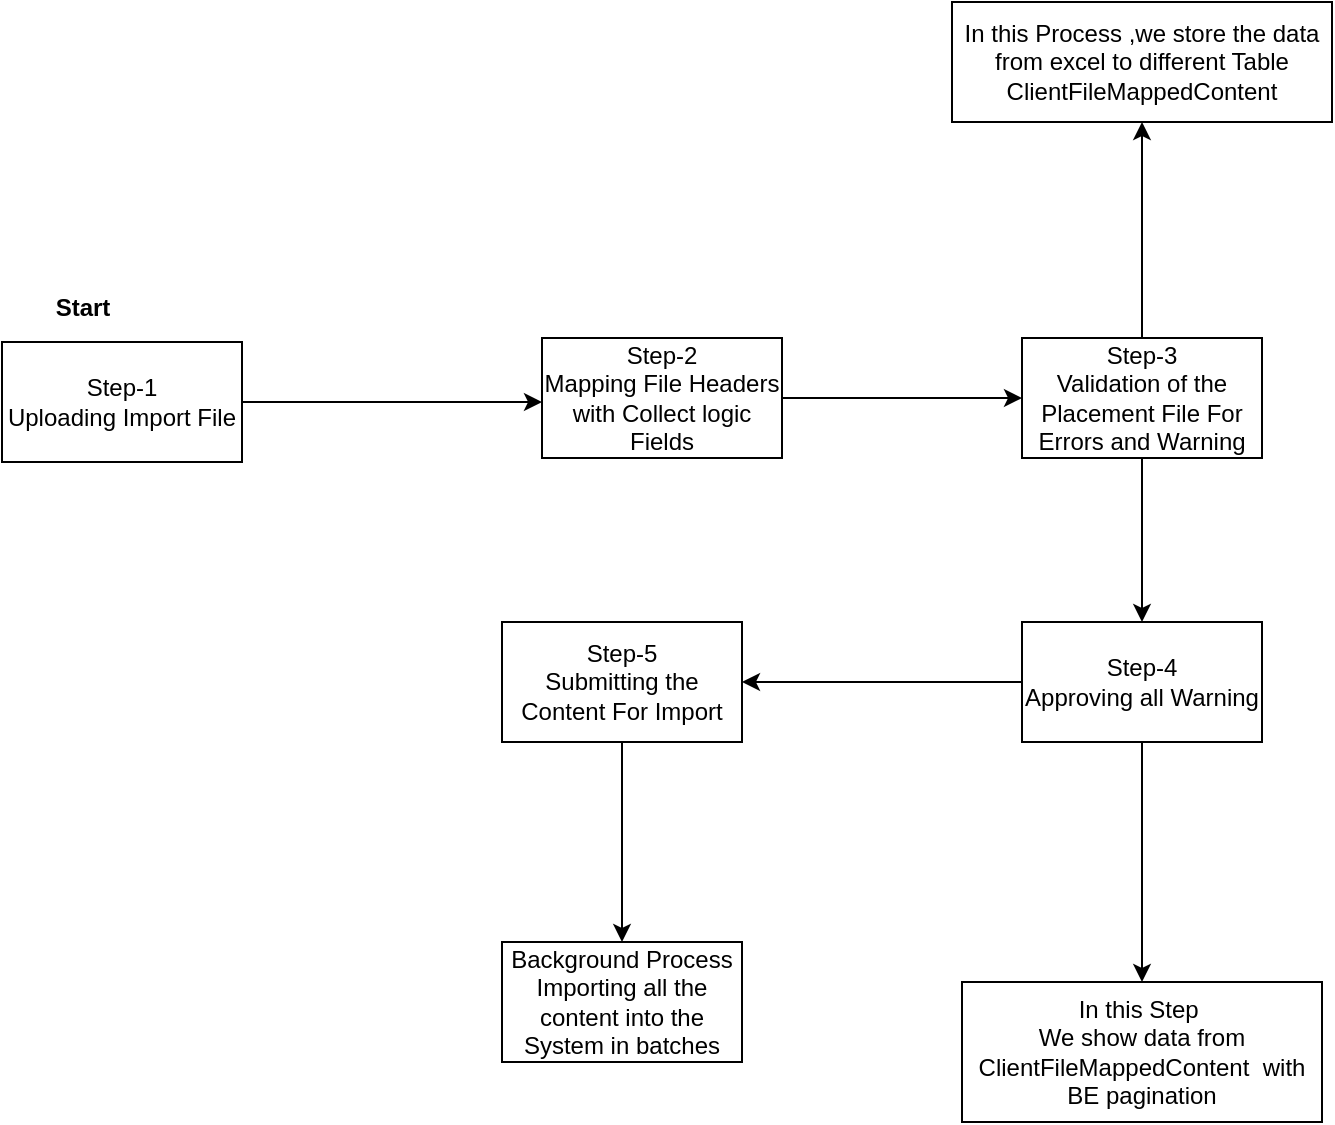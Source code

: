 <mxfile version="26.2.14">
  <diagram name="Page-1" id="5StHpTRNyNXmKJflKF1T">
    <mxGraphModel dx="1034" dy="1670" grid="1" gridSize="10" guides="1" tooltips="1" connect="1" arrows="1" fold="1" page="1" pageScale="1" pageWidth="850" pageHeight="1100" math="0" shadow="0">
      <root>
        <mxCell id="0" />
        <mxCell id="1" parent="0" />
        <mxCell id="0plf4ZZ4CJps2T18fdN4-3" style="edgeStyle=orthogonalEdgeStyle;rounded=0;orthogonalLoop=1;jettySize=auto;html=1;exitX=1;exitY=0.5;exitDx=0;exitDy=0;" edge="1" parent="1" source="0plf4ZZ4CJps2T18fdN4-1">
          <mxGeometry relative="1" as="geometry">
            <mxPoint x="360" y="140" as="targetPoint" />
          </mxGeometry>
        </mxCell>
        <mxCell id="0plf4ZZ4CJps2T18fdN4-1" value="Step-1 &lt;br&gt;Uploading Import File" style="rounded=0;whiteSpace=wrap;html=1;" vertex="1" parent="1">
          <mxGeometry x="90" y="110" width="120" height="60" as="geometry" />
        </mxCell>
        <mxCell id="0plf4ZZ4CJps2T18fdN4-2" value="&lt;b&gt;Start&lt;/b&gt;" style="text;html=1;align=center;verticalAlign=middle;resizable=0;points=[];autosize=1;strokeColor=none;fillColor=none;" vertex="1" parent="1">
          <mxGeometry x="105" y="78" width="50" height="30" as="geometry" />
        </mxCell>
        <mxCell id="0plf4ZZ4CJps2T18fdN4-5" style="edgeStyle=orthogonalEdgeStyle;rounded=0;orthogonalLoop=1;jettySize=auto;html=1;exitX=1;exitY=0.5;exitDx=0;exitDy=0;" edge="1" parent="1" source="0plf4ZZ4CJps2T18fdN4-4" target="0plf4ZZ4CJps2T18fdN4-6">
          <mxGeometry relative="1" as="geometry">
            <mxPoint x="590" y="138" as="targetPoint" />
          </mxGeometry>
        </mxCell>
        <mxCell id="0plf4ZZ4CJps2T18fdN4-4" value="Step-2&lt;br&gt;Mapping File Headers with Collect logic Fields" style="rounded=0;whiteSpace=wrap;html=1;" vertex="1" parent="1">
          <mxGeometry x="360" y="108" width="120" height="60" as="geometry" />
        </mxCell>
        <mxCell id="0plf4ZZ4CJps2T18fdN4-7" style="edgeStyle=orthogonalEdgeStyle;rounded=0;orthogonalLoop=1;jettySize=auto;html=1;exitX=0.5;exitY=1;exitDx=0;exitDy=0;" edge="1" parent="1" source="0plf4ZZ4CJps2T18fdN4-6">
          <mxGeometry relative="1" as="geometry">
            <mxPoint x="660" y="250" as="targetPoint" />
          </mxGeometry>
        </mxCell>
        <mxCell id="0plf4ZZ4CJps2T18fdN4-20" style="edgeStyle=orthogonalEdgeStyle;rounded=0;orthogonalLoop=1;jettySize=auto;html=1;exitX=0.5;exitY=0;exitDx=0;exitDy=0;" edge="1" parent="1" source="0plf4ZZ4CJps2T18fdN4-6" target="0plf4ZZ4CJps2T18fdN4-21">
          <mxGeometry relative="1" as="geometry">
            <mxPoint x="660" y="60" as="targetPoint" />
          </mxGeometry>
        </mxCell>
        <mxCell id="0plf4ZZ4CJps2T18fdN4-6" value="Step-3&lt;br&gt;Validation of the Placement File For Errors and Warning" style="rounded=0;whiteSpace=wrap;html=1;" vertex="1" parent="1">
          <mxGeometry x="600" y="108" width="120" height="60" as="geometry" />
        </mxCell>
        <mxCell id="0plf4ZZ4CJps2T18fdN4-9" style="edgeStyle=orthogonalEdgeStyle;rounded=0;orthogonalLoop=1;jettySize=auto;html=1;exitX=0;exitY=0.5;exitDx=0;exitDy=0;" edge="1" parent="1" source="0plf4ZZ4CJps2T18fdN4-8" target="0plf4ZZ4CJps2T18fdN4-10">
          <mxGeometry relative="1" as="geometry">
            <mxPoint x="440" y="280" as="targetPoint" />
          </mxGeometry>
        </mxCell>
        <mxCell id="0plf4ZZ4CJps2T18fdN4-23" style="edgeStyle=orthogonalEdgeStyle;rounded=0;orthogonalLoop=1;jettySize=auto;html=1;exitX=0.5;exitY=1;exitDx=0;exitDy=0;" edge="1" parent="1" source="0plf4ZZ4CJps2T18fdN4-8" target="0plf4ZZ4CJps2T18fdN4-24">
          <mxGeometry relative="1" as="geometry">
            <mxPoint x="660" y="400" as="targetPoint" />
          </mxGeometry>
        </mxCell>
        <mxCell id="0plf4ZZ4CJps2T18fdN4-8" value="Step-4&lt;br&gt;Approving all Warning" style="rounded=0;whiteSpace=wrap;html=1;" vertex="1" parent="1">
          <mxGeometry x="600" y="250" width="120" height="60" as="geometry" />
        </mxCell>
        <mxCell id="0plf4ZZ4CJps2T18fdN4-11" style="edgeStyle=orthogonalEdgeStyle;rounded=0;orthogonalLoop=1;jettySize=auto;html=1;exitX=0.5;exitY=1;exitDx=0;exitDy=0;" edge="1" parent="1" source="0plf4ZZ4CJps2T18fdN4-10" target="0plf4ZZ4CJps2T18fdN4-12">
          <mxGeometry relative="1" as="geometry">
            <mxPoint x="400" y="400" as="targetPoint" />
          </mxGeometry>
        </mxCell>
        <mxCell id="0plf4ZZ4CJps2T18fdN4-10" value="Step-5&lt;div&gt;Submitting the Content For Import&lt;/div&gt;" style="rounded=0;whiteSpace=wrap;html=1;" vertex="1" parent="1">
          <mxGeometry x="340" y="250" width="120" height="60" as="geometry" />
        </mxCell>
        <mxCell id="0plf4ZZ4CJps2T18fdN4-12" value="Background Process Importing all the content into the System in batches" style="rounded=0;whiteSpace=wrap;html=1;" vertex="1" parent="1">
          <mxGeometry x="340" y="410" width="120" height="60" as="geometry" />
        </mxCell>
        <mxCell id="0plf4ZZ4CJps2T18fdN4-21" value="In this Process ,we store the data from excel to different Table ClientFileMappedContent" style="rounded=0;whiteSpace=wrap;html=1;" vertex="1" parent="1">
          <mxGeometry x="565" y="-60" width="190" height="60" as="geometry" />
        </mxCell>
        <mxCell id="0plf4ZZ4CJps2T18fdN4-24" value="In this Step&amp;nbsp;&lt;div&gt;We show data from ClientFileMappedContent&amp;nbsp; with BE pagination&lt;/div&gt;" style="rounded=0;whiteSpace=wrap;html=1;" vertex="1" parent="1">
          <mxGeometry x="570" y="430" width="180" height="70" as="geometry" />
        </mxCell>
      </root>
    </mxGraphModel>
  </diagram>
</mxfile>
